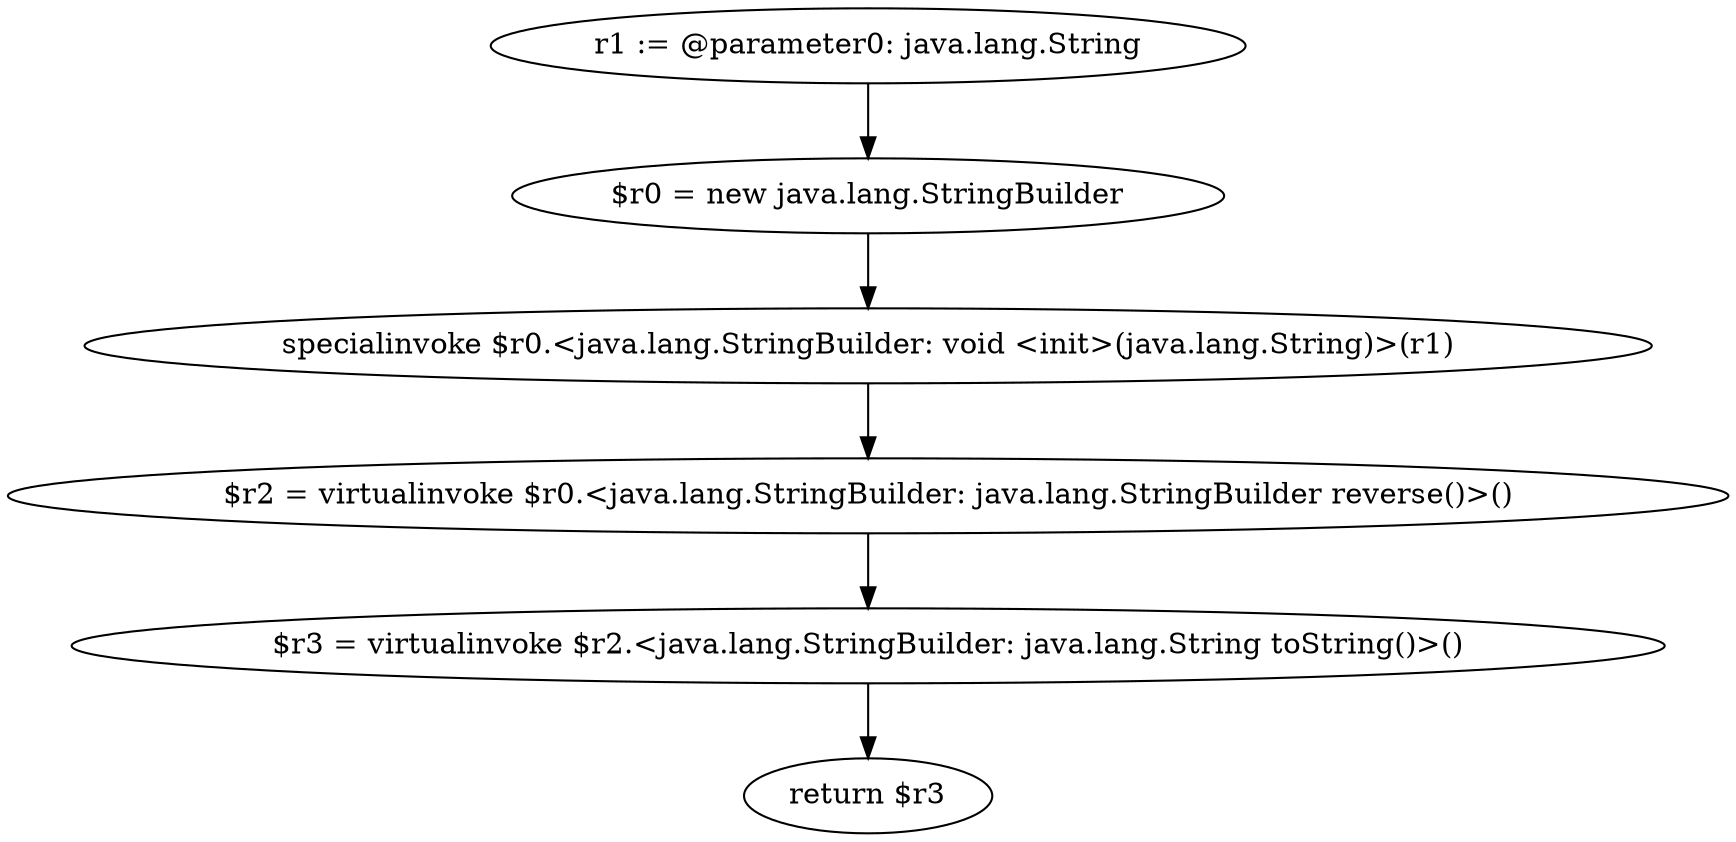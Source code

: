 digraph "unitGraph" {
    "r1 := @parameter0: java.lang.String"
    "$r0 = new java.lang.StringBuilder"
    "specialinvoke $r0.<java.lang.StringBuilder: void <init>(java.lang.String)>(r1)"
    "$r2 = virtualinvoke $r0.<java.lang.StringBuilder: java.lang.StringBuilder reverse()>()"
    "$r3 = virtualinvoke $r2.<java.lang.StringBuilder: java.lang.String toString()>()"
    "return $r3"
    "r1 := @parameter0: java.lang.String"->"$r0 = new java.lang.StringBuilder";
    "$r0 = new java.lang.StringBuilder"->"specialinvoke $r0.<java.lang.StringBuilder: void <init>(java.lang.String)>(r1)";
    "specialinvoke $r0.<java.lang.StringBuilder: void <init>(java.lang.String)>(r1)"->"$r2 = virtualinvoke $r0.<java.lang.StringBuilder: java.lang.StringBuilder reverse()>()";
    "$r2 = virtualinvoke $r0.<java.lang.StringBuilder: java.lang.StringBuilder reverse()>()"->"$r3 = virtualinvoke $r2.<java.lang.StringBuilder: java.lang.String toString()>()";
    "$r3 = virtualinvoke $r2.<java.lang.StringBuilder: java.lang.String toString()>()"->"return $r3";
}
